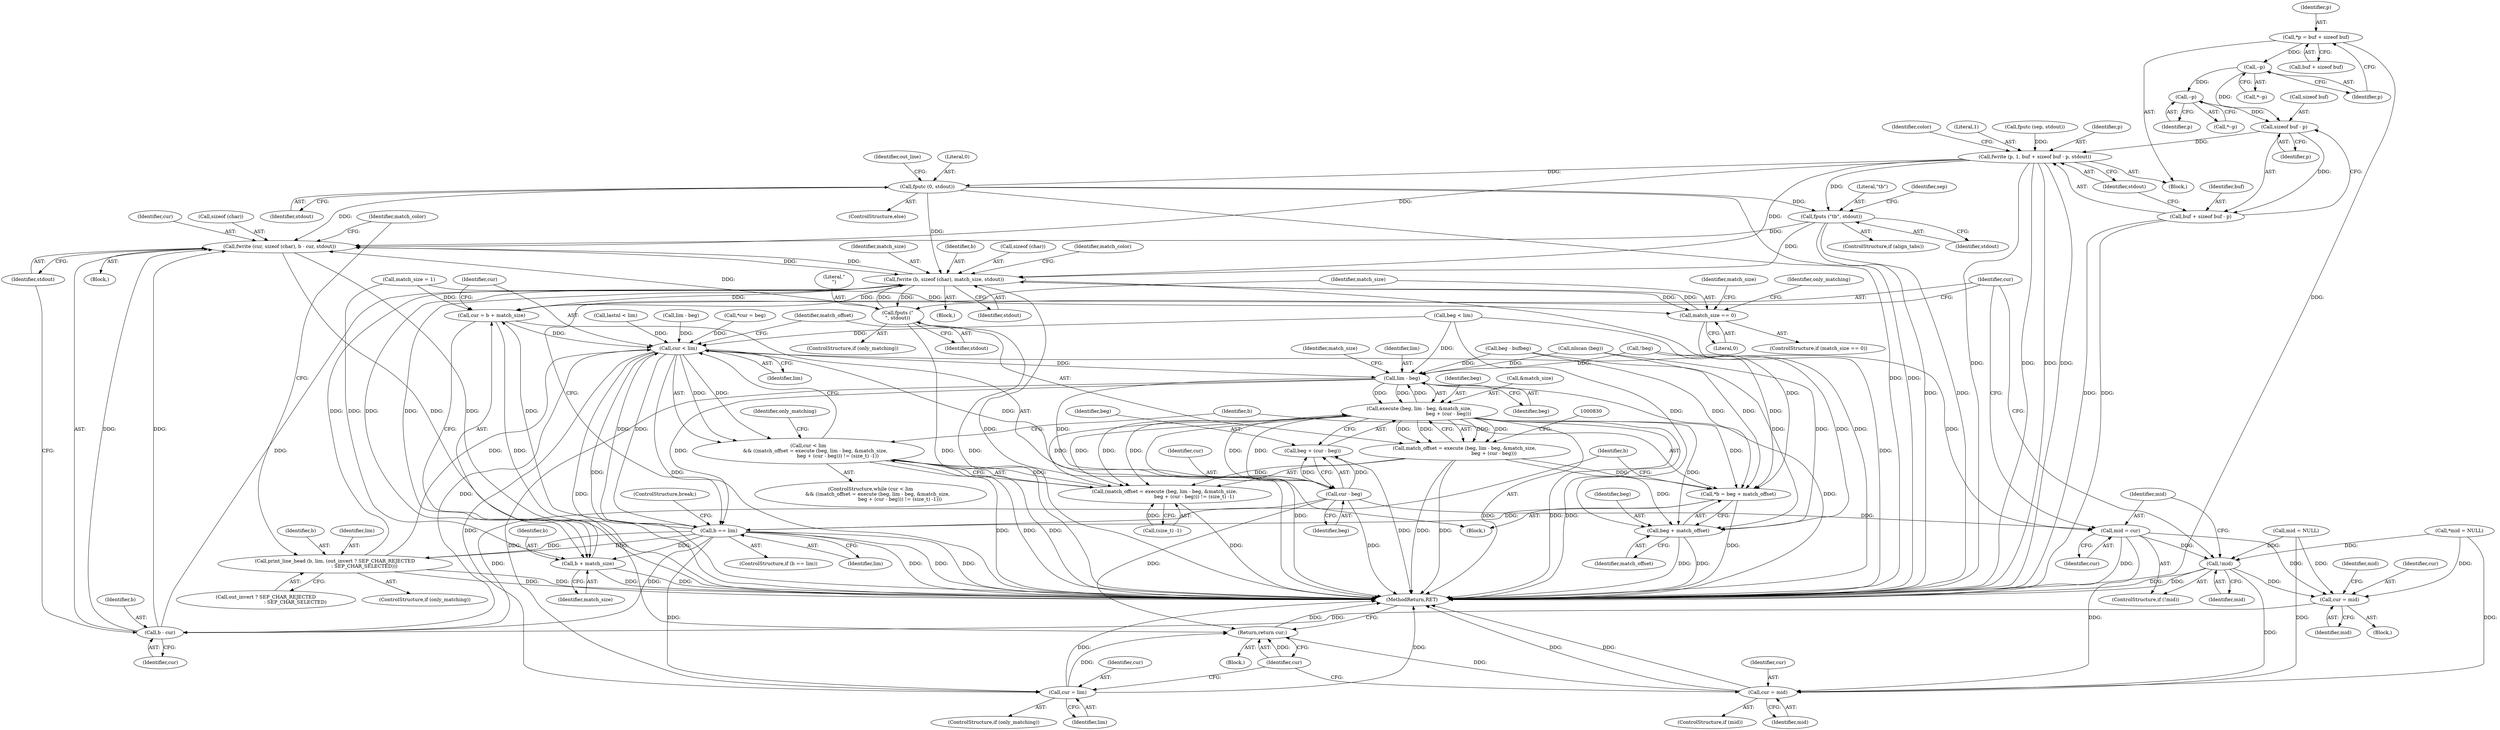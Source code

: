 digraph "0_savannah_8fcf61523644df42e1905c81bed26838e0b04f91@API" {
"1000665" [label="(Call,*p = buf + sizeof buf)"];
"1000675" [label="(Call,--p)"];
"1000698" [label="(Call,--p)"];
"1000708" [label="(Call,sizeof buf - p)"];
"1000703" [label="(Call,fwrite (p, 1, buf + sizeof buf - p, stdout))"];
"1000730" [label="(Call,fputc (0, stdout))"];
"1000793" [label="(Call,fputs (\"\t\b\", stdout))"];
"1000883" [label="(Call,fwrite (cur, sizeof (char), b - cur, stdout))"];
"1000893" [label="(Call,fwrite (b, sizeof (char), match_size, stdout))"];
"1000846" [label="(Call,match_size == 0)"];
"1000903" [label="(Call,fputs (\"\n\", stdout))"];
"1000906" [label="(Call,cur = b + match_size)"];
"1000811" [label="(Call,cur < lim)"];
"1000810" [label="(Call,cur < lim\n         && ((match_offset = execute (beg, lim - beg, &match_size,\n                                      beg + (cur - beg))) != (size_t) -1))"];
"1000819" [label="(Call,lim - beg)"];
"1000817" [label="(Call,execute (beg, lim - beg, &match_size,\n                                      beg + (cur - beg)))"];
"1000814" [label="(Call,(match_offset = execute (beg, lim - beg, &match_size,\n                                      beg + (cur - beg))) != (size_t) -1)"];
"1000815" [label="(Call,match_offset = execute (beg, lim - beg, &match_size,\n                                      beg + (cur - beg)))"];
"1000835" [label="(Call,*b = beg + match_offset)"];
"1000841" [label="(Call,b == lim)"];
"1000863" [label="(Call,print_line_head (b, lim, (out_invert ? SEP_CHAR_REJECTED\n                                      : SEP_CHAR_SELECTED)))"];
"1000887" [label="(Call,b - cur)"];
"1000908" [label="(Call,b + match_size)"];
"1000913" [label="(Call,cur = lim)"];
"1000922" [label="(Return,return cur;)"];
"1000837" [label="(Call,beg + match_offset)"];
"1000826" [label="(Call,cur - beg)"];
"1000824" [label="(Call,beg + (cur - beg))"];
"1000856" [label="(Call,mid = cur)"];
"1000854" [label="(Call,!mid)"];
"1000877" [label="(Call,cur = mid)"];
"1000919" [label="(Call,cur = mid)"];
"1000706" [label="(Call,buf + sizeof buf - p)"];
"1000887" [label="(Call,b - cur)"];
"1000809" [label="(ControlStructure,while (cur < lim\n         && ((match_offset = execute (beg, lim - beg, &match_size,\n                                      beg + (cur - beg))) != (size_t) -1)))"];
"1000866" [label="(Call,out_invert ? SEP_CHAR_REJECTED\n                                      : SEP_CHAR_SELECTED)"];
"1001415" [label="(MethodReturn,RET)"];
"1000911" [label="(ControlStructure,if (only_matching))"];
"1000839" [label="(Identifier,match_offset)"];
"1000674" [label="(Call,*--p)"];
"1000907" [label="(Identifier,cur)"];
"1000633" [label="(Call,!beg)"];
"1000904" [label="(Literal,\"\n\")"];
"1000811" [label="(Call,cur < lim)"];
"1000714" [label="(Identifier,color)"];
"1000883" [label="(Call,fwrite (cur, sizeof (char), b - cur, stdout))"];
"1000797" [label="(Identifier,sep)"];
"1000666" [label="(Identifier,p)"];
"1000898" [label="(Identifier,stdout)"];
"1000708" [label="(Call,sizeof buf - p)"];
"1000876" [label="(Block,)"];
"1000806" [label="(Call,*mid = NULL)"];
"1000823" [label="(Identifier,match_size)"];
"1000707" [label="(Identifier,buf)"];
"1000676" [label="(Identifier,p)"];
"1000890" [label="(Identifier,stdout)"];
"1000838" [label="(Identifier,beg)"];
"1000895" [label="(Call,sizeof (char))"];
"1000703" [label="(Call,fwrite (p, 1, buf + sizeof buf - p, stdout))"];
"1000818" [label="(Identifier,beg)"];
"1000877" [label="(Call,cur = mid)"];
"1000815" [label="(Call,match_offset = execute (beg, lim - beg, &match_size,\n                                      beg + (cur - beg)))"];
"1000900" [label="(Identifier,match_color)"];
"1000706" [label="(Call,buf + sizeof buf - p)"];
"1000903" [label="(Call,fputs (\"\n\", stdout))"];
"1000730" [label="(Call,fputc (0, stdout))"];
"1000819" [label="(Call,lim - beg)"];
"1000798" [label="(Block,)"];
"1000893" [label="(Call,fwrite (b, sizeof (char), match_size, stdout))"];
"1000884" [label="(Identifier,cur)"];
"1000794" [label="(Literal,\"\t\b\")"];
"1000732" [label="(Identifier,stdout)"];
"1000825" [label="(Identifier,beg)"];
"1000841" [label="(Call,b == lim)"];
"1000711" [label="(Identifier,p)"];
"1000667" [label="(Call,buf + sizeof buf)"];
"1000892" [label="(Identifier,match_color)"];
"1000881" [label="(Identifier,mid)"];
"1000843" [label="(Identifier,lim)"];
"1000737" [label="(Call,lastnl < lim)"];
"1000629" [label="(Call,lim - beg)"];
"1000814" [label="(Call,(match_offset = execute (beg, lim - beg, &match_size,\n                                      beg + (cur - beg))) != (size_t) -1)"];
"1000817" [label="(Call,execute (beg, lim - beg, &match_size,\n                                      beg + (cur - beg)))"];
"1000912" [label="(Identifier,only_matching)"];
"1000697" [label="(Call,*--p)"];
"1000920" [label="(Identifier,cur)"];
"1000850" [label="(Call,match_size = 1)"];
"1000856" [label="(Call,mid = cur)"];
"1000908" [label="(Call,b + match_size)"];
"1000699" [label="(Identifier,p)"];
"1000847" [label="(Identifier,match_size)"];
"1000820" [label="(Identifier,lim)"];
"1000864" [label="(Identifier,b)"];
"1000712" [label="(Identifier,stdout)"];
"1000913" [label="(Call,cur = lim)"];
"1000905" [label="(Identifier,stdout)"];
"1000889" [label="(Identifier,cur)"];
"1000851" [label="(Identifier,match_size)"];
"1000914" [label="(Identifier,cur)"];
"1000802" [label="(Call,*cur = beg)"];
"1000897" [label="(Identifier,match_size)"];
"1000862" [label="(Identifier,only_matching)"];
"1000770" [label="(Call,beg - bufbeg)"];
"1000791" [label="(ControlStructure,if (align_tabs))"];
"1000846" [label="(Call,match_size == 0)"];
"1000618" [label="(Call,beg < lim)"];
"1000857" [label="(Identifier,mid)"];
"1000824" [label="(Call,beg + (cur - beg))"];
"1000917" [label="(ControlStructure,if (mid))"];
"1000879" [label="(Identifier,mid)"];
"1000842" [label="(Identifier,b)"];
"1000923" [label="(Identifier,cur)"];
"1000860" [label="(Block,)"];
"1000793" [label="(Call,fputs (\"\t\b\", stdout))"];
"1000833" [label="(Block,)"];
"1000813" [label="(Identifier,lim)"];
"1000734" [label="(Identifier,out_line)"];
"1000731" [label="(Literal,0)"];
"1000844" [label="(ControlStructure,break;)"];
"1000827" [label="(Identifier,cur)"];
"1000840" [label="(ControlStructure,if (b == lim))"];
"1000729" [label="(ControlStructure,else)"];
"1000910" [label="(Identifier,match_size)"];
"1000858" [label="(Identifier,cur)"];
"1000836" [label="(Identifier,b)"];
"1000888" [label="(Identifier,b)"];
"1000919" [label="(Call,cur = mid)"];
"1000906" [label="(Call,cur = b + match_size)"];
"1000816" [label="(Identifier,match_offset)"];
"1000863" [label="(Call,print_line_head (b, lim, (out_invert ? SEP_CHAR_REJECTED\n                                      : SEP_CHAR_SELECTED)))"];
"1000705" [label="(Literal,1)"];
"1000821" [label="(Identifier,beg)"];
"1000657" [label="(Call,fputc (sep, stdout))"];
"1000871" [label="(Block,)"];
"1000854" [label="(Call,!mid)"];
"1000704" [label="(Identifier,p)"];
"1000855" [label="(Identifier,mid)"];
"1000901" [label="(ControlStructure,if (only_matching))"];
"1000880" [label="(Call,mid = NULL)"];
"1000675" [label="(Call,--p)"];
"1000915" [label="(Identifier,lim)"];
"1000853" [label="(ControlStructure,if (!mid))"];
"1000828" [label="(Identifier,beg)"];
"1000741" [label="(Call,nlscan (beg))"];
"1000665" [label="(Call,*p = buf + sizeof buf)"];
"1000810" [label="(Call,cur < lim\n         && ((match_offset = execute (beg, lim - beg, &match_size,\n                                      beg + (cur - beg))) != (size_t) -1))"];
"1000826" [label="(Call,cur - beg)"];
"1000921" [label="(Identifier,mid)"];
"1000795" [label="(Identifier,stdout)"];
"1000837" [label="(Call,beg + match_offset)"];
"1000822" [label="(Call,&match_size)"];
"1000812" [label="(Identifier,cur)"];
"1000909" [label="(Identifier,b)"];
"1000662" [label="(Block,)"];
"1000922" [label="(Return,return cur;)"];
"1000829" [label="(Call,(size_t) -1)"];
"1000698" [label="(Call,--p)"];
"1000865" [label="(Identifier,lim)"];
"1000861" [label="(ControlStructure,if (only_matching))"];
"1000885" [label="(Call,sizeof (char))"];
"1000845" [label="(ControlStructure,if (match_size == 0))"];
"1000894" [label="(Identifier,b)"];
"1000848" [label="(Literal,0)"];
"1000835" [label="(Call,*b = beg + match_offset)"];
"1000878" [label="(Identifier,cur)"];
"1000709" [label="(Call,sizeof buf)"];
"1000665" -> "1000662"  [label="AST: "];
"1000665" -> "1000667"  [label="CFG: "];
"1000666" -> "1000665"  [label="AST: "];
"1000667" -> "1000665"  [label="AST: "];
"1000676" -> "1000665"  [label="CFG: "];
"1000665" -> "1001415"  [label="DDG: "];
"1000665" -> "1000675"  [label="DDG: "];
"1000675" -> "1000674"  [label="AST: "];
"1000675" -> "1000676"  [label="CFG: "];
"1000676" -> "1000675"  [label="AST: "];
"1000674" -> "1000675"  [label="CFG: "];
"1000675" -> "1000698"  [label="DDG: "];
"1000675" -> "1000708"  [label="DDG: "];
"1000698" -> "1000697"  [label="AST: "];
"1000698" -> "1000699"  [label="CFG: "];
"1000699" -> "1000698"  [label="AST: "];
"1000697" -> "1000698"  [label="CFG: "];
"1000698" -> "1000708"  [label="DDG: "];
"1000708" -> "1000706"  [label="AST: "];
"1000708" -> "1000711"  [label="CFG: "];
"1000709" -> "1000708"  [label="AST: "];
"1000711" -> "1000708"  [label="AST: "];
"1000706" -> "1000708"  [label="CFG: "];
"1000708" -> "1000703"  [label="DDG: "];
"1000708" -> "1000706"  [label="DDG: "];
"1000703" -> "1000662"  [label="AST: "];
"1000703" -> "1000712"  [label="CFG: "];
"1000704" -> "1000703"  [label="AST: "];
"1000705" -> "1000703"  [label="AST: "];
"1000706" -> "1000703"  [label="AST: "];
"1000712" -> "1000703"  [label="AST: "];
"1000714" -> "1000703"  [label="CFG: "];
"1000703" -> "1001415"  [label="DDG: "];
"1000703" -> "1001415"  [label="DDG: "];
"1000703" -> "1001415"  [label="DDG: "];
"1000703" -> "1001415"  [label="DDG: "];
"1000657" -> "1000703"  [label="DDG: "];
"1000703" -> "1000730"  [label="DDG: "];
"1000703" -> "1000793"  [label="DDG: "];
"1000703" -> "1000883"  [label="DDG: "];
"1000703" -> "1000893"  [label="DDG: "];
"1000730" -> "1000729"  [label="AST: "];
"1000730" -> "1000732"  [label="CFG: "];
"1000731" -> "1000730"  [label="AST: "];
"1000732" -> "1000730"  [label="AST: "];
"1000734" -> "1000730"  [label="CFG: "];
"1000730" -> "1001415"  [label="DDG: "];
"1000730" -> "1001415"  [label="DDG: "];
"1000730" -> "1000793"  [label="DDG: "];
"1000730" -> "1000883"  [label="DDG: "];
"1000730" -> "1000893"  [label="DDG: "];
"1000793" -> "1000791"  [label="AST: "];
"1000793" -> "1000795"  [label="CFG: "];
"1000794" -> "1000793"  [label="AST: "];
"1000795" -> "1000793"  [label="AST: "];
"1000797" -> "1000793"  [label="CFG: "];
"1000793" -> "1001415"  [label="DDG: "];
"1000793" -> "1001415"  [label="DDG: "];
"1000793" -> "1000883"  [label="DDG: "];
"1000793" -> "1000893"  [label="DDG: "];
"1000883" -> "1000871"  [label="AST: "];
"1000883" -> "1000890"  [label="CFG: "];
"1000884" -> "1000883"  [label="AST: "];
"1000885" -> "1000883"  [label="AST: "];
"1000887" -> "1000883"  [label="AST: "];
"1000890" -> "1000883"  [label="AST: "];
"1000892" -> "1000883"  [label="CFG: "];
"1000883" -> "1001415"  [label="DDG: "];
"1000883" -> "1001415"  [label="DDG: "];
"1000887" -> "1000883"  [label="DDG: "];
"1000887" -> "1000883"  [label="DDG: "];
"1000893" -> "1000883"  [label="DDG: "];
"1000903" -> "1000883"  [label="DDG: "];
"1000883" -> "1000893"  [label="DDG: "];
"1000893" -> "1000860"  [label="AST: "];
"1000893" -> "1000898"  [label="CFG: "];
"1000894" -> "1000893"  [label="AST: "];
"1000895" -> "1000893"  [label="AST: "];
"1000897" -> "1000893"  [label="AST: "];
"1000898" -> "1000893"  [label="AST: "];
"1000900" -> "1000893"  [label="CFG: "];
"1000893" -> "1001415"  [label="DDG: "];
"1000893" -> "1001415"  [label="DDG: "];
"1000893" -> "1000846"  [label="DDG: "];
"1000863" -> "1000893"  [label="DDG: "];
"1000887" -> "1000893"  [label="DDG: "];
"1000846" -> "1000893"  [label="DDG: "];
"1000903" -> "1000893"  [label="DDG: "];
"1000893" -> "1000903"  [label="DDG: "];
"1000893" -> "1000906"  [label="DDG: "];
"1000893" -> "1000906"  [label="DDG: "];
"1000893" -> "1000908"  [label="DDG: "];
"1000893" -> "1000908"  [label="DDG: "];
"1000846" -> "1000845"  [label="AST: "];
"1000846" -> "1000848"  [label="CFG: "];
"1000847" -> "1000846"  [label="AST: "];
"1000848" -> "1000846"  [label="AST: "];
"1000851" -> "1000846"  [label="CFG: "];
"1000862" -> "1000846"  [label="CFG: "];
"1000846" -> "1001415"  [label="DDG: "];
"1000850" -> "1000846"  [label="DDG: "];
"1000903" -> "1000901"  [label="AST: "];
"1000903" -> "1000905"  [label="CFG: "];
"1000904" -> "1000903"  [label="AST: "];
"1000905" -> "1000903"  [label="AST: "];
"1000907" -> "1000903"  [label="CFG: "];
"1000903" -> "1001415"  [label="DDG: "];
"1000903" -> "1001415"  [label="DDG: "];
"1000906" -> "1000833"  [label="AST: "];
"1000906" -> "1000908"  [label="CFG: "];
"1000907" -> "1000906"  [label="AST: "];
"1000908" -> "1000906"  [label="AST: "];
"1000812" -> "1000906"  [label="CFG: "];
"1000906" -> "1001415"  [label="DDG: "];
"1000906" -> "1000811"  [label="DDG: "];
"1000841" -> "1000906"  [label="DDG: "];
"1000850" -> "1000906"  [label="DDG: "];
"1000811" -> "1000810"  [label="AST: "];
"1000811" -> "1000813"  [label="CFG: "];
"1000812" -> "1000811"  [label="AST: "];
"1000813" -> "1000811"  [label="AST: "];
"1000816" -> "1000811"  [label="CFG: "];
"1000810" -> "1000811"  [label="CFG: "];
"1000811" -> "1001415"  [label="DDG: "];
"1000811" -> "1001415"  [label="DDG: "];
"1000811" -> "1000810"  [label="DDG: "];
"1000811" -> "1000810"  [label="DDG: "];
"1000802" -> "1000811"  [label="DDG: "];
"1000841" -> "1000811"  [label="DDG: "];
"1000863" -> "1000811"  [label="DDG: "];
"1000737" -> "1000811"  [label="DDG: "];
"1000629" -> "1000811"  [label="DDG: "];
"1000618" -> "1000811"  [label="DDG: "];
"1000811" -> "1000819"  [label="DDG: "];
"1000811" -> "1000826"  [label="DDG: "];
"1000811" -> "1000841"  [label="DDG: "];
"1000811" -> "1000856"  [label="DDG: "];
"1000811" -> "1000887"  [label="DDG: "];
"1000811" -> "1000913"  [label="DDG: "];
"1000811" -> "1000922"  [label="DDG: "];
"1000810" -> "1000809"  [label="AST: "];
"1000810" -> "1000814"  [label="CFG: "];
"1000814" -> "1000810"  [label="AST: "];
"1000836" -> "1000810"  [label="CFG: "];
"1000912" -> "1000810"  [label="CFG: "];
"1000810" -> "1001415"  [label="DDG: "];
"1000810" -> "1001415"  [label="DDG: "];
"1000810" -> "1001415"  [label="DDG: "];
"1000814" -> "1000810"  [label="DDG: "];
"1000819" -> "1000817"  [label="AST: "];
"1000819" -> "1000821"  [label="CFG: "];
"1000820" -> "1000819"  [label="AST: "];
"1000821" -> "1000819"  [label="AST: "];
"1000823" -> "1000819"  [label="CFG: "];
"1000819" -> "1001415"  [label="DDG: "];
"1000819" -> "1000817"  [label="DDG: "];
"1000819" -> "1000817"  [label="DDG: "];
"1000817" -> "1000819"  [label="DDG: "];
"1000741" -> "1000819"  [label="DDG: "];
"1000618" -> "1000819"  [label="DDG: "];
"1000633" -> "1000819"  [label="DDG: "];
"1000770" -> "1000819"  [label="DDG: "];
"1000819" -> "1000826"  [label="DDG: "];
"1000819" -> "1000841"  [label="DDG: "];
"1000819" -> "1000913"  [label="DDG: "];
"1000817" -> "1000815"  [label="AST: "];
"1000817" -> "1000824"  [label="CFG: "];
"1000818" -> "1000817"  [label="AST: "];
"1000822" -> "1000817"  [label="AST: "];
"1000824" -> "1000817"  [label="AST: "];
"1000815" -> "1000817"  [label="CFG: "];
"1000817" -> "1001415"  [label="DDG: "];
"1000817" -> "1001415"  [label="DDG: "];
"1000817" -> "1001415"  [label="DDG: "];
"1000817" -> "1001415"  [label="DDG: "];
"1000817" -> "1000814"  [label="DDG: "];
"1000817" -> "1000814"  [label="DDG: "];
"1000817" -> "1000814"  [label="DDG: "];
"1000817" -> "1000814"  [label="DDG: "];
"1000817" -> "1000815"  [label="DDG: "];
"1000817" -> "1000815"  [label="DDG: "];
"1000817" -> "1000815"  [label="DDG: "];
"1000817" -> "1000815"  [label="DDG: "];
"1000826" -> "1000817"  [label="DDG: "];
"1000826" -> "1000817"  [label="DDG: "];
"1000817" -> "1000835"  [label="DDG: "];
"1000817" -> "1000837"  [label="DDG: "];
"1000814" -> "1000829"  [label="CFG: "];
"1000815" -> "1000814"  [label="AST: "];
"1000829" -> "1000814"  [label="AST: "];
"1000814" -> "1001415"  [label="DDG: "];
"1000815" -> "1000814"  [label="DDG: "];
"1000829" -> "1000814"  [label="DDG: "];
"1000816" -> "1000815"  [label="AST: "];
"1000830" -> "1000815"  [label="CFG: "];
"1000815" -> "1001415"  [label="DDG: "];
"1000815" -> "1001415"  [label="DDG: "];
"1000815" -> "1000835"  [label="DDG: "];
"1000815" -> "1000837"  [label="DDG: "];
"1000835" -> "1000833"  [label="AST: "];
"1000835" -> "1000837"  [label="CFG: "];
"1000836" -> "1000835"  [label="AST: "];
"1000837" -> "1000835"  [label="AST: "];
"1000842" -> "1000835"  [label="CFG: "];
"1000835" -> "1001415"  [label="DDG: "];
"1000741" -> "1000835"  [label="DDG: "];
"1000618" -> "1000835"  [label="DDG: "];
"1000633" -> "1000835"  [label="DDG: "];
"1000770" -> "1000835"  [label="DDG: "];
"1000835" -> "1000841"  [label="DDG: "];
"1000841" -> "1000840"  [label="AST: "];
"1000841" -> "1000843"  [label="CFG: "];
"1000842" -> "1000841"  [label="AST: "];
"1000843" -> "1000841"  [label="AST: "];
"1000844" -> "1000841"  [label="CFG: "];
"1000847" -> "1000841"  [label="CFG: "];
"1000841" -> "1001415"  [label="DDG: "];
"1000841" -> "1001415"  [label="DDG: "];
"1000841" -> "1001415"  [label="DDG: "];
"1000841" -> "1000863"  [label="DDG: "];
"1000841" -> "1000863"  [label="DDG: "];
"1000841" -> "1000887"  [label="DDG: "];
"1000841" -> "1000908"  [label="DDG: "];
"1000841" -> "1000913"  [label="DDG: "];
"1000863" -> "1000861"  [label="AST: "];
"1000863" -> "1000866"  [label="CFG: "];
"1000864" -> "1000863"  [label="AST: "];
"1000865" -> "1000863"  [label="AST: "];
"1000866" -> "1000863"  [label="AST: "];
"1000892" -> "1000863"  [label="CFG: "];
"1000863" -> "1001415"  [label="DDG: "];
"1000863" -> "1001415"  [label="DDG: "];
"1000887" -> "1000889"  [label="CFG: "];
"1000888" -> "1000887"  [label="AST: "];
"1000889" -> "1000887"  [label="AST: "];
"1000890" -> "1000887"  [label="CFG: "];
"1000877" -> "1000887"  [label="DDG: "];
"1000826" -> "1000887"  [label="DDG: "];
"1000908" -> "1000910"  [label="CFG: "];
"1000909" -> "1000908"  [label="AST: "];
"1000910" -> "1000908"  [label="AST: "];
"1000908" -> "1001415"  [label="DDG: "];
"1000908" -> "1001415"  [label="DDG: "];
"1000850" -> "1000908"  [label="DDG: "];
"1000913" -> "1000911"  [label="AST: "];
"1000913" -> "1000915"  [label="CFG: "];
"1000914" -> "1000913"  [label="AST: "];
"1000915" -> "1000913"  [label="AST: "];
"1000923" -> "1000913"  [label="CFG: "];
"1000913" -> "1001415"  [label="DDG: "];
"1000913" -> "1001415"  [label="DDG: "];
"1000913" -> "1000922"  [label="DDG: "];
"1000922" -> "1000798"  [label="AST: "];
"1000922" -> "1000923"  [label="CFG: "];
"1000923" -> "1000922"  [label="AST: "];
"1001415" -> "1000922"  [label="CFG: "];
"1000922" -> "1001415"  [label="DDG: "];
"1000923" -> "1000922"  [label="DDG: "];
"1000919" -> "1000922"  [label="DDG: "];
"1000826" -> "1000922"  [label="DDG: "];
"1000837" -> "1000839"  [label="CFG: "];
"1000838" -> "1000837"  [label="AST: "];
"1000839" -> "1000837"  [label="AST: "];
"1000837" -> "1001415"  [label="DDG: "];
"1000837" -> "1001415"  [label="DDG: "];
"1000741" -> "1000837"  [label="DDG: "];
"1000618" -> "1000837"  [label="DDG: "];
"1000633" -> "1000837"  [label="DDG: "];
"1000770" -> "1000837"  [label="DDG: "];
"1000826" -> "1000824"  [label="AST: "];
"1000826" -> "1000828"  [label="CFG: "];
"1000827" -> "1000826"  [label="AST: "];
"1000828" -> "1000826"  [label="AST: "];
"1000824" -> "1000826"  [label="CFG: "];
"1000826" -> "1001415"  [label="DDG: "];
"1000826" -> "1000824"  [label="DDG: "];
"1000826" -> "1000824"  [label="DDG: "];
"1000826" -> "1000856"  [label="DDG: "];
"1000825" -> "1000824"  [label="AST: "];
"1000824" -> "1001415"  [label="DDG: "];
"1000856" -> "1000853"  [label="AST: "];
"1000856" -> "1000858"  [label="CFG: "];
"1000857" -> "1000856"  [label="AST: "];
"1000858" -> "1000856"  [label="AST: "];
"1000907" -> "1000856"  [label="CFG: "];
"1000856" -> "1001415"  [label="DDG: "];
"1000856" -> "1000854"  [label="DDG: "];
"1000856" -> "1000877"  [label="DDG: "];
"1000856" -> "1000919"  [label="DDG: "];
"1000854" -> "1000853"  [label="AST: "];
"1000854" -> "1000855"  [label="CFG: "];
"1000855" -> "1000854"  [label="AST: "];
"1000857" -> "1000854"  [label="CFG: "];
"1000907" -> "1000854"  [label="CFG: "];
"1000854" -> "1001415"  [label="DDG: "];
"1000854" -> "1001415"  [label="DDG: "];
"1000806" -> "1000854"  [label="DDG: "];
"1000880" -> "1000854"  [label="DDG: "];
"1000854" -> "1000877"  [label="DDG: "];
"1000854" -> "1000919"  [label="DDG: "];
"1000877" -> "1000876"  [label="AST: "];
"1000877" -> "1000879"  [label="CFG: "];
"1000878" -> "1000877"  [label="AST: "];
"1000879" -> "1000877"  [label="AST: "];
"1000881" -> "1000877"  [label="CFG: "];
"1000806" -> "1000877"  [label="DDG: "];
"1000880" -> "1000877"  [label="DDG: "];
"1000919" -> "1000917"  [label="AST: "];
"1000919" -> "1000921"  [label="CFG: "];
"1000920" -> "1000919"  [label="AST: "];
"1000921" -> "1000919"  [label="AST: "];
"1000923" -> "1000919"  [label="CFG: "];
"1000919" -> "1001415"  [label="DDG: "];
"1000919" -> "1001415"  [label="DDG: "];
"1000806" -> "1000919"  [label="DDG: "];
"1000880" -> "1000919"  [label="DDG: "];
"1000707" -> "1000706"  [label="AST: "];
"1000712" -> "1000706"  [label="CFG: "];
"1000706" -> "1001415"  [label="DDG: "];
"1000706" -> "1001415"  [label="DDG: "];
}
